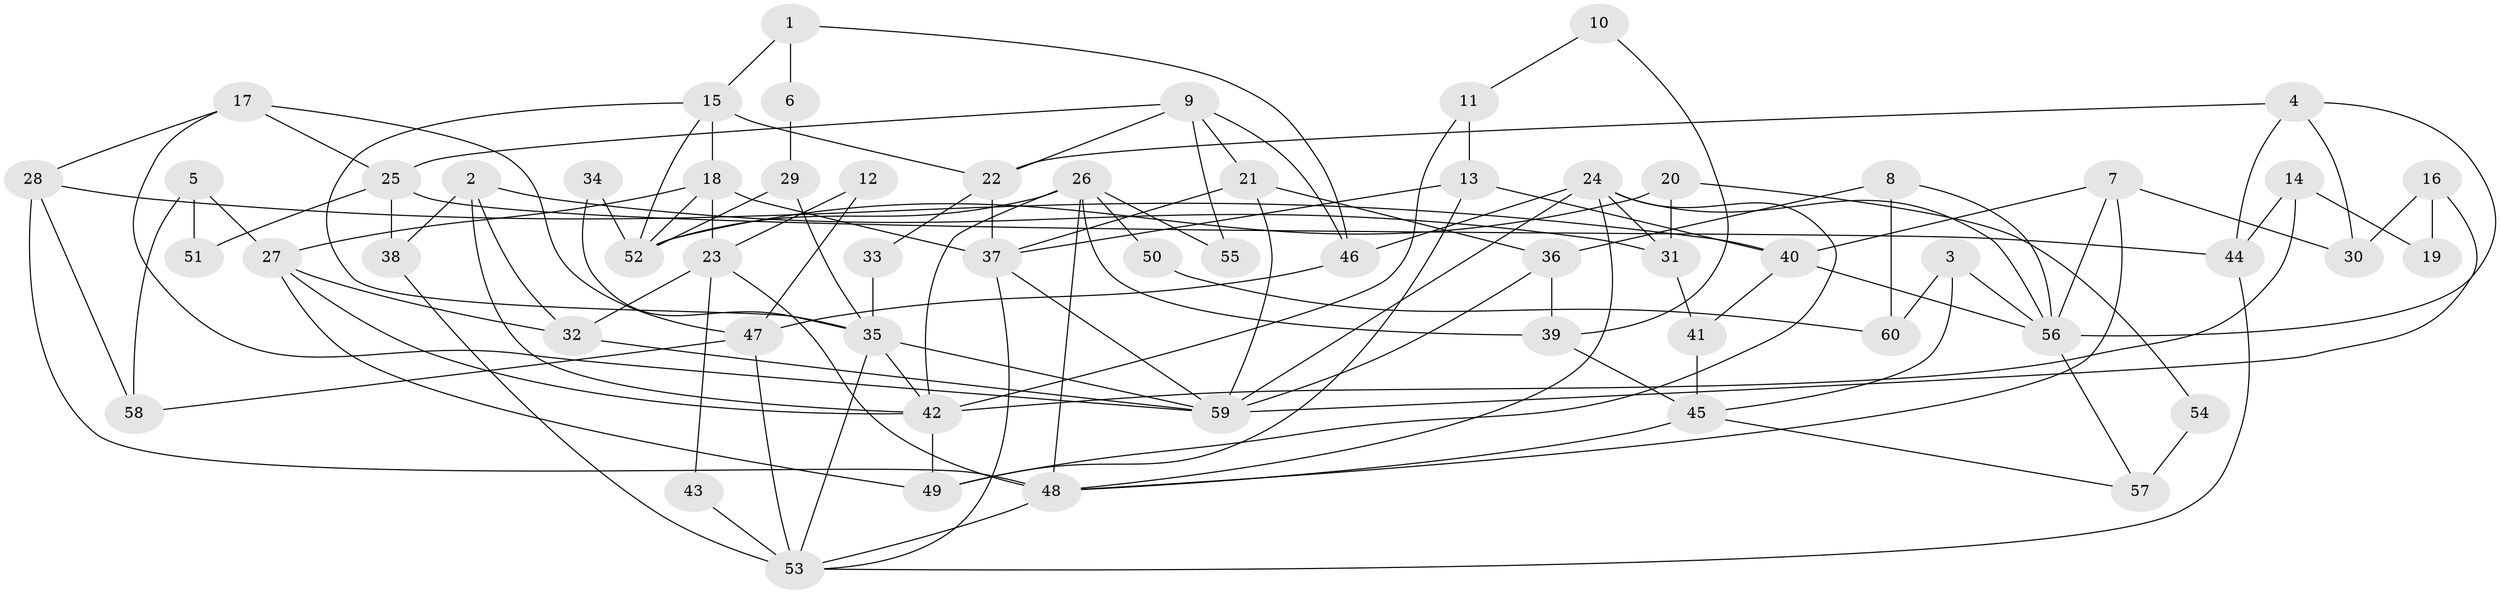 // coarse degree distribution, {3: 0.2972972972972973, 4: 0.13513513513513514, 5: 0.08108108108108109, 7: 0.10810810810810811, 6: 0.1891891891891892, 9: 0.02702702702702703, 2: 0.08108108108108109, 11: 0.02702702702702703, 8: 0.02702702702702703, 10: 0.02702702702702703}
// Generated by graph-tools (version 1.1) at 2025/37/03/04/25 23:37:06]
// undirected, 60 vertices, 120 edges
graph export_dot {
  node [color=gray90,style=filled];
  1;
  2;
  3;
  4;
  5;
  6;
  7;
  8;
  9;
  10;
  11;
  12;
  13;
  14;
  15;
  16;
  17;
  18;
  19;
  20;
  21;
  22;
  23;
  24;
  25;
  26;
  27;
  28;
  29;
  30;
  31;
  32;
  33;
  34;
  35;
  36;
  37;
  38;
  39;
  40;
  41;
  42;
  43;
  44;
  45;
  46;
  47;
  48;
  49;
  50;
  51;
  52;
  53;
  54;
  55;
  56;
  57;
  58;
  59;
  60;
  1 -- 15;
  1 -- 46;
  1 -- 6;
  2 -- 32;
  2 -- 31;
  2 -- 38;
  2 -- 42;
  3 -- 45;
  3 -- 56;
  3 -- 60;
  4 -- 44;
  4 -- 22;
  4 -- 30;
  4 -- 56;
  5 -- 58;
  5 -- 27;
  5 -- 51;
  6 -- 29;
  7 -- 40;
  7 -- 56;
  7 -- 30;
  7 -- 48;
  8 -- 36;
  8 -- 56;
  8 -- 60;
  9 -- 21;
  9 -- 22;
  9 -- 25;
  9 -- 46;
  9 -- 55;
  10 -- 11;
  10 -- 39;
  11 -- 13;
  11 -- 42;
  12 -- 47;
  12 -- 23;
  13 -- 49;
  13 -- 40;
  13 -- 37;
  14 -- 44;
  14 -- 42;
  14 -- 19;
  15 -- 35;
  15 -- 18;
  15 -- 22;
  15 -- 52;
  16 -- 30;
  16 -- 59;
  16 -- 19;
  17 -- 47;
  17 -- 25;
  17 -- 28;
  17 -- 59;
  18 -- 37;
  18 -- 23;
  18 -- 27;
  18 -- 52;
  20 -- 52;
  20 -- 31;
  20 -- 54;
  21 -- 59;
  21 -- 37;
  21 -- 36;
  22 -- 37;
  22 -- 33;
  23 -- 32;
  23 -- 48;
  23 -- 43;
  24 -- 59;
  24 -- 49;
  24 -- 31;
  24 -- 46;
  24 -- 48;
  24 -- 56;
  25 -- 38;
  25 -- 44;
  25 -- 51;
  26 -- 52;
  26 -- 48;
  26 -- 39;
  26 -- 42;
  26 -- 50;
  26 -- 55;
  27 -- 42;
  27 -- 32;
  27 -- 49;
  28 -- 48;
  28 -- 40;
  28 -- 58;
  29 -- 52;
  29 -- 35;
  31 -- 41;
  32 -- 59;
  33 -- 35;
  34 -- 35;
  34 -- 52;
  35 -- 53;
  35 -- 42;
  35 -- 59;
  36 -- 59;
  36 -- 39;
  37 -- 59;
  37 -- 53;
  38 -- 53;
  39 -- 45;
  40 -- 56;
  40 -- 41;
  41 -- 45;
  42 -- 49;
  43 -- 53;
  44 -- 53;
  45 -- 48;
  45 -- 57;
  46 -- 47;
  47 -- 53;
  47 -- 58;
  48 -- 53;
  50 -- 60;
  54 -- 57;
  56 -- 57;
}
